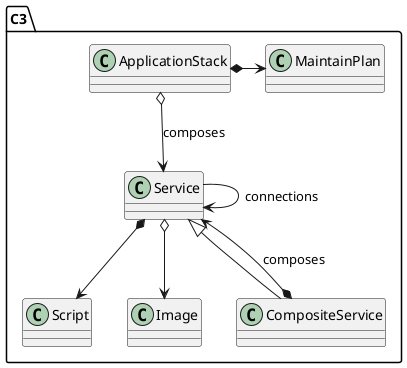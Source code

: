 @startuml

package C3 {
    class MaintainPlan {

    }

    class Service {
    }

    Service *--> Script

    class Script {
    }


    class ApplicationStack {
    }

    class Image {
    }

    class CompositeService {

    }

    Service <|-- CompositeService
    CompositeService *--> Service : composes
    ApplicationStack *-> MaintainPlan
    Service o--> Image
    ApplicationStack o--> Service : composes
    Service --> Service : connections

}

@enduml
